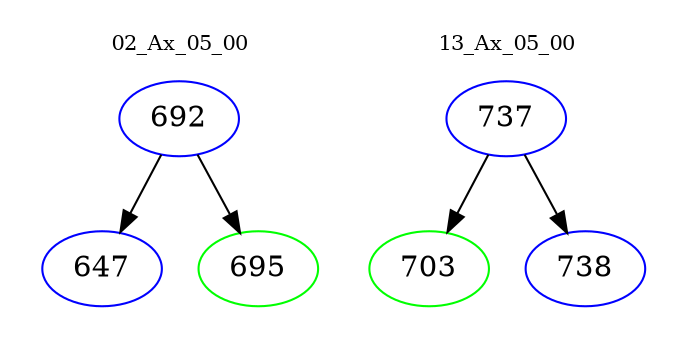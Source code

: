 digraph{
subgraph cluster_0 {
color = white
label = "02_Ax_05_00";
fontsize=10;
T0_692 [label="692", color="blue"]
T0_692 -> T0_647 [color="black"]
T0_647 [label="647", color="blue"]
T0_692 -> T0_695 [color="black"]
T0_695 [label="695", color="green"]
}
subgraph cluster_1 {
color = white
label = "13_Ax_05_00";
fontsize=10;
T1_737 [label="737", color="blue"]
T1_737 -> T1_703 [color="black"]
T1_703 [label="703", color="green"]
T1_737 -> T1_738 [color="black"]
T1_738 [label="738", color="blue"]
}
}
